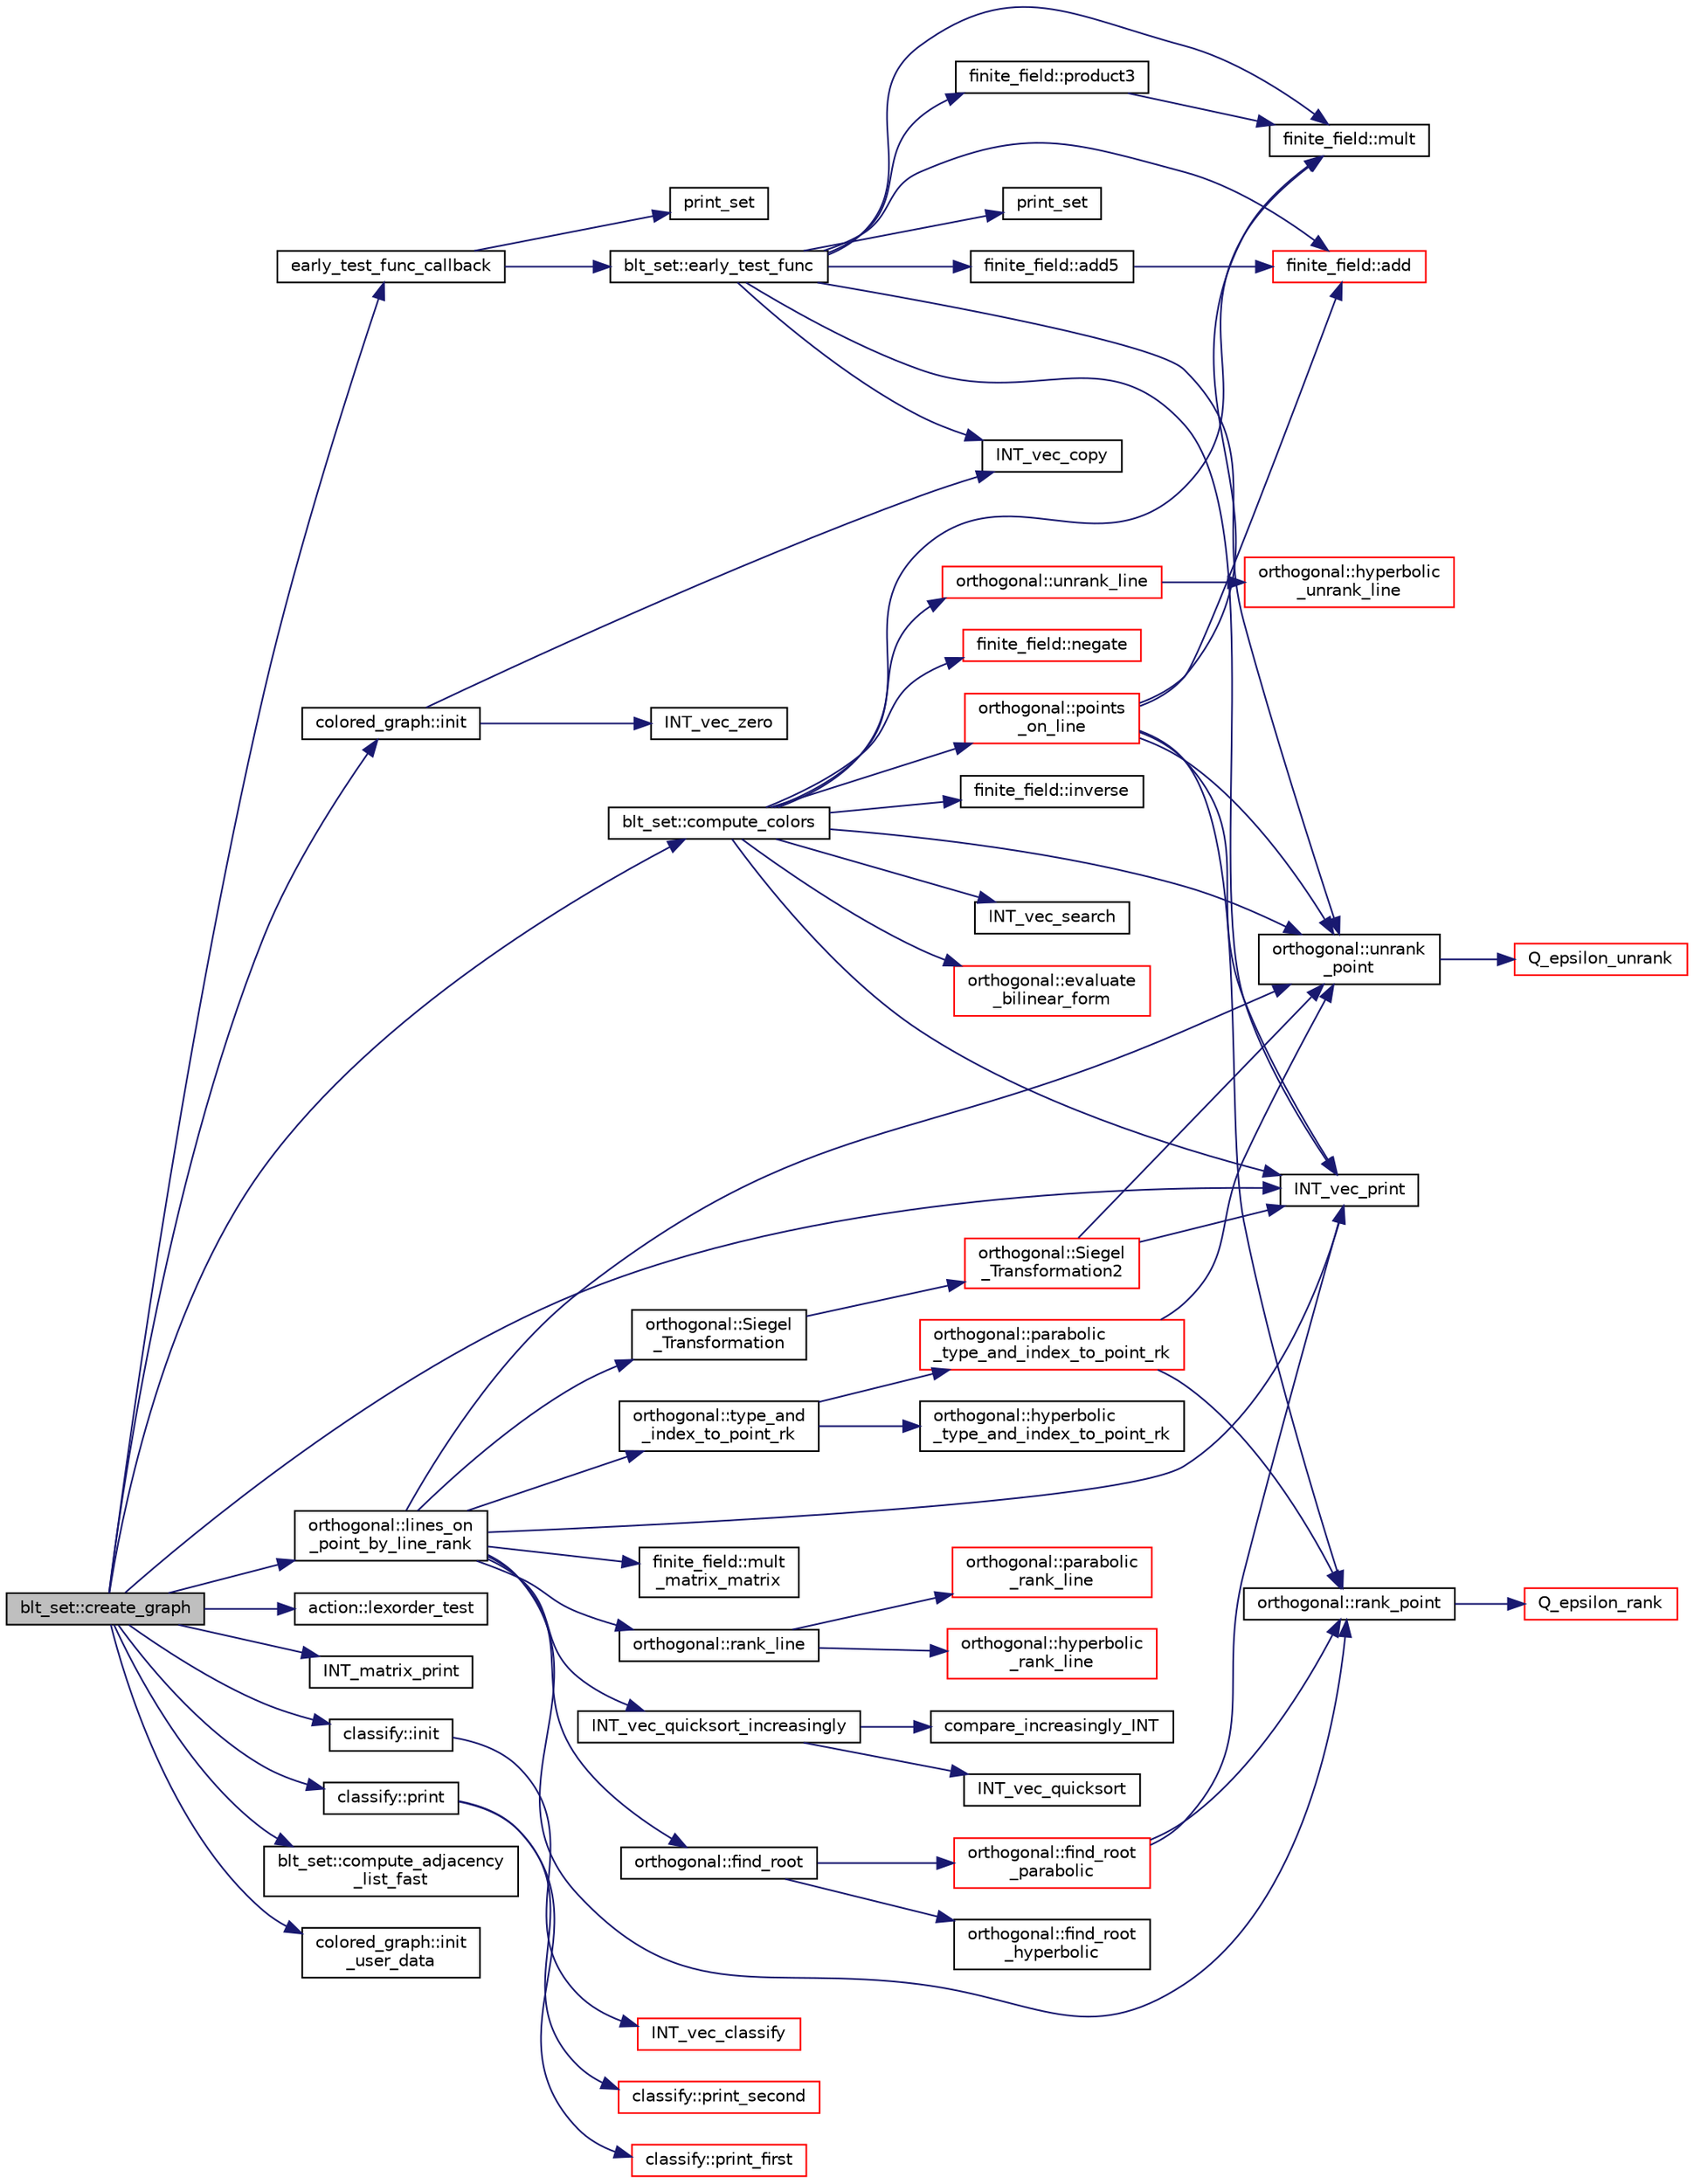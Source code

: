 digraph "blt_set::create_graph"
{
  edge [fontname="Helvetica",fontsize="10",labelfontname="Helvetica",labelfontsize="10"];
  node [fontname="Helvetica",fontsize="10",shape=record];
  rankdir="LR";
  Node247 [label="blt_set::create_graph",height=0.2,width=0.4,color="black", fillcolor="grey75", style="filled", fontcolor="black"];
  Node247 -> Node248 [color="midnightblue",fontsize="10",style="solid",fontname="Helvetica"];
  Node248 [label="early_test_func_callback",height=0.2,width=0.4,color="black", fillcolor="white", style="filled",URL="$d0/dd1/blt_8h.html#ac5b3d559ae4a7f04c7623f93300574ea"];
  Node248 -> Node249 [color="midnightblue",fontsize="10",style="solid",fontname="Helvetica"];
  Node249 [label="print_set",height=0.2,width=0.4,color="black", fillcolor="white", style="filled",URL="$d1/d45/blt__set2_8_c.html#a8c1a5fc71aea7ff31d181f0103196a24"];
  Node248 -> Node250 [color="midnightblue",fontsize="10",style="solid",fontname="Helvetica"];
  Node250 [label="blt_set::early_test_func",height=0.2,width=0.4,color="black", fillcolor="white", style="filled",URL="$d1/d3d/classblt__set.html#ae13ce00db0bbbf0a157ee02a3aaea3c7"];
  Node250 -> Node251 [color="midnightblue",fontsize="10",style="solid",fontname="Helvetica"];
  Node251 [label="print_set",height=0.2,width=0.4,color="black", fillcolor="white", style="filled",URL="$d0/dd1/blt_8h.html#a8c1a5fc71aea7ff31d181f0103196a24"];
  Node250 -> Node252 [color="midnightblue",fontsize="10",style="solid",fontname="Helvetica"];
  Node252 [label="INT_vec_print",height=0.2,width=0.4,color="black", fillcolor="white", style="filled",URL="$df/dbf/sajeeb_8_c.html#a79a5901af0b47dd0d694109543c027fe"];
  Node250 -> Node253 [color="midnightblue",fontsize="10",style="solid",fontname="Helvetica"];
  Node253 [label="orthogonal::unrank\l_point",height=0.2,width=0.4,color="black", fillcolor="white", style="filled",URL="$d7/daa/classorthogonal.html#ab655117100f7c66c19817b84ac5ac0a0"];
  Node253 -> Node254 [color="midnightblue",fontsize="10",style="solid",fontname="Helvetica"];
  Node254 [label="Q_epsilon_unrank",height=0.2,width=0.4,color="red", fillcolor="white", style="filled",URL="$d4/d67/geometry_8h.html#af162c4d30d4a6528299e37551c353e7b"];
  Node250 -> Node275 [color="midnightblue",fontsize="10",style="solid",fontname="Helvetica"];
  Node275 [label="finite_field::add",height=0.2,width=0.4,color="red", fillcolor="white", style="filled",URL="$df/d5a/classfinite__field.html#a8f12328a27500f3c7be0c849ebbc9d14"];
  Node250 -> Node278 [color="midnightblue",fontsize="10",style="solid",fontname="Helvetica"];
  Node278 [label="INT_vec_copy",height=0.2,width=0.4,color="black", fillcolor="white", style="filled",URL="$df/dbf/sajeeb_8_c.html#ac2d875e27e009af6ec04d17254d11075"];
  Node250 -> Node279 [color="midnightblue",fontsize="10",style="solid",fontname="Helvetica"];
  Node279 [label="finite_field::mult",height=0.2,width=0.4,color="black", fillcolor="white", style="filled",URL="$df/d5a/classfinite__field.html#a24fb5917aa6d4d656fd855b7f44a13b0"];
  Node250 -> Node280 [color="midnightblue",fontsize="10",style="solid",fontname="Helvetica"];
  Node280 [label="finite_field::add5",height=0.2,width=0.4,color="black", fillcolor="white", style="filled",URL="$df/d5a/classfinite__field.html#a65a2509b29f168f5ef4290a551835f75"];
  Node280 -> Node275 [color="midnightblue",fontsize="10",style="solid",fontname="Helvetica"];
  Node250 -> Node281 [color="midnightblue",fontsize="10",style="solid",fontname="Helvetica"];
  Node281 [label="finite_field::product3",height=0.2,width=0.4,color="black", fillcolor="white", style="filled",URL="$df/d5a/classfinite__field.html#ada2d8411665cb720cf2bf78ba41a2f1d"];
  Node281 -> Node279 [color="midnightblue",fontsize="10",style="solid",fontname="Helvetica"];
  Node247 -> Node252 [color="midnightblue",fontsize="10",style="solid",fontname="Helvetica"];
  Node247 -> Node282 [color="midnightblue",fontsize="10",style="solid",fontname="Helvetica"];
  Node282 [label="action::lexorder_test",height=0.2,width=0.4,color="black", fillcolor="white", style="filled",URL="$d2/d86/classaction.html#a9ff38f81bf4d9e0d3dcb681eb8aa1998"];
  Node247 -> Node283 [color="midnightblue",fontsize="10",style="solid",fontname="Helvetica"];
  Node283 [label="orthogonal::lines_on\l_point_by_line_rank",height=0.2,width=0.4,color="black", fillcolor="white", style="filled",URL="$d7/daa/classorthogonal.html#adc21874b6da3cd3585c704994fb538aa"];
  Node283 -> Node284 [color="midnightblue",fontsize="10",style="solid",fontname="Helvetica"];
  Node284 [label="orthogonal::type_and\l_index_to_point_rk",height=0.2,width=0.4,color="black", fillcolor="white", style="filled",URL="$d7/daa/classorthogonal.html#a319ef460cdfe3247d336c3fb482901eb"];
  Node284 -> Node285 [color="midnightblue",fontsize="10",style="solid",fontname="Helvetica"];
  Node285 [label="orthogonal::hyperbolic\l_type_and_index_to_point_rk",height=0.2,width=0.4,color="black", fillcolor="white", style="filled",URL="$d7/daa/classorthogonal.html#af31cd843ff2e6eb4fe1ba9c49e62d1b8"];
  Node284 -> Node286 [color="midnightblue",fontsize="10",style="solid",fontname="Helvetica"];
  Node286 [label="orthogonal::parabolic\l_type_and_index_to_point_rk",height=0.2,width=0.4,color="red", fillcolor="white", style="filled",URL="$d7/daa/classorthogonal.html#a67c316cf01b382762e6ac372f522d106"];
  Node286 -> Node253 [color="midnightblue",fontsize="10",style="solid",fontname="Helvetica"];
  Node286 -> Node287 [color="midnightblue",fontsize="10",style="solid",fontname="Helvetica"];
  Node287 [label="orthogonal::rank_point",height=0.2,width=0.4,color="black", fillcolor="white", style="filled",URL="$d7/daa/classorthogonal.html#adb4f1528590a804b3c011a68c9ebf655"];
  Node287 -> Node288 [color="midnightblue",fontsize="10",style="solid",fontname="Helvetica"];
  Node288 [label="Q_epsilon_rank",height=0.2,width=0.4,color="red", fillcolor="white", style="filled",URL="$d4/d67/geometry_8h.html#a0949e1151174e2988aa697cb31942e97"];
  Node283 -> Node253 [color="midnightblue",fontsize="10",style="solid",fontname="Helvetica"];
  Node283 -> Node320 [color="midnightblue",fontsize="10",style="solid",fontname="Helvetica"];
  Node320 [label="orthogonal::find_root",height=0.2,width=0.4,color="black", fillcolor="white", style="filled",URL="$d7/daa/classorthogonal.html#a7cad6e763a1f49ab5e372a26f5cdf247"];
  Node320 -> Node321 [color="midnightblue",fontsize="10",style="solid",fontname="Helvetica"];
  Node321 [label="orthogonal::find_root\l_hyperbolic",height=0.2,width=0.4,color="black", fillcolor="white", style="filled",URL="$d7/daa/classorthogonal.html#a4cb66d7aec283cd032a99cb9b2b9992d"];
  Node320 -> Node322 [color="midnightblue",fontsize="10",style="solid",fontname="Helvetica"];
  Node322 [label="orthogonal::find_root\l_parabolic",height=0.2,width=0.4,color="red", fillcolor="white", style="filled",URL="$d7/daa/classorthogonal.html#a2e4453bb31692707f8a9e8b660b2e136"];
  Node322 -> Node252 [color="midnightblue",fontsize="10",style="solid",fontname="Helvetica"];
  Node322 -> Node287 [color="midnightblue",fontsize="10",style="solid",fontname="Helvetica"];
  Node283 -> Node325 [color="midnightblue",fontsize="10",style="solid",fontname="Helvetica"];
  Node325 [label="orthogonal::Siegel\l_Transformation",height=0.2,width=0.4,color="black", fillcolor="white", style="filled",URL="$d7/daa/classorthogonal.html#a27258e68c99323ac8de66fedbe565a3d"];
  Node325 -> Node326 [color="midnightblue",fontsize="10",style="solid",fontname="Helvetica"];
  Node326 [label="orthogonal::Siegel\l_Transformation2",height=0.2,width=0.4,color="red", fillcolor="white", style="filled",URL="$d7/daa/classorthogonal.html#aaf1945ebd71495f1b362e5091d4b30ec"];
  Node326 -> Node253 [color="midnightblue",fontsize="10",style="solid",fontname="Helvetica"];
  Node326 -> Node252 [color="midnightblue",fontsize="10",style="solid",fontname="Helvetica"];
  Node283 -> Node334 [color="midnightblue",fontsize="10",style="solid",fontname="Helvetica"];
  Node334 [label="finite_field::mult\l_matrix_matrix",height=0.2,width=0.4,color="black", fillcolor="white", style="filled",URL="$df/d5a/classfinite__field.html#a5e28706b815838d0ec34de1fa74bc3c4"];
  Node283 -> Node287 [color="midnightblue",fontsize="10",style="solid",fontname="Helvetica"];
  Node283 -> Node347 [color="midnightblue",fontsize="10",style="solid",fontname="Helvetica"];
  Node347 [label="orthogonal::rank_line",height=0.2,width=0.4,color="black", fillcolor="white", style="filled",URL="$d7/daa/classorthogonal.html#a5e1b5a3eb76840f425e71f25dabcd470"];
  Node347 -> Node348 [color="midnightblue",fontsize="10",style="solid",fontname="Helvetica"];
  Node348 [label="orthogonal::hyperbolic\l_rank_line",height=0.2,width=0.4,color="red", fillcolor="white", style="filled",URL="$d7/daa/classorthogonal.html#a2810f9a6851f445b03fdbfe2a888e9f5"];
  Node347 -> Node402 [color="midnightblue",fontsize="10",style="solid",fontname="Helvetica"];
  Node402 [label="orthogonal::parabolic\l_rank_line",height=0.2,width=0.4,color="red", fillcolor="white", style="filled",URL="$d7/daa/classorthogonal.html#a7df334ceca90bc5b90c56354dbaf45c9"];
  Node283 -> Node424 [color="midnightblue",fontsize="10",style="solid",fontname="Helvetica"];
  Node424 [label="INT_vec_quicksort_increasingly",height=0.2,width=0.4,color="black", fillcolor="white", style="filled",URL="$d5/de2/foundations_2data__structures_2data__structures_8h.html#a31ccee746bc644f58816c67bc3a0e237"];
  Node424 -> Node425 [color="midnightblue",fontsize="10",style="solid",fontname="Helvetica"];
  Node425 [label="INT_vec_quicksort",height=0.2,width=0.4,color="black", fillcolor="white", style="filled",URL="$d4/dd7/sorting_8_c.html#a06b413b423531ad098e9536031cc91ef"];
  Node424 -> Node426 [color="midnightblue",fontsize="10",style="solid",fontname="Helvetica"];
  Node426 [label="compare_increasingly_INT",height=0.2,width=0.4,color="black", fillcolor="white", style="filled",URL="$d4/dd7/sorting_8_c.html#aa182150f114c64f81fcefcbc6d292790"];
  Node283 -> Node252 [color="midnightblue",fontsize="10",style="solid",fontname="Helvetica"];
  Node247 -> Node427 [color="midnightblue",fontsize="10",style="solid",fontname="Helvetica"];
  Node427 [label="INT_matrix_print",height=0.2,width=0.4,color="black", fillcolor="white", style="filled",URL="$d5/db4/io__and__os_8h.html#afd4180a24bef3a2b584668a4eaf607ff"];
  Node247 -> Node428 [color="midnightblue",fontsize="10",style="solid",fontname="Helvetica"];
  Node428 [label="blt_set::compute_colors",height=0.2,width=0.4,color="black", fillcolor="white", style="filled",URL="$d1/d3d/classblt__set.html#a6629b3a1a50c0f2736034abaea6f7d63"];
  Node428 -> Node429 [color="midnightblue",fontsize="10",style="solid",fontname="Helvetica"];
  Node429 [label="orthogonal::unrank_line",height=0.2,width=0.4,color="red", fillcolor="white", style="filled",URL="$d7/daa/classorthogonal.html#a27fec576f6e11b80dd4503fa3cf7611e"];
  Node429 -> Node430 [color="midnightblue",fontsize="10",style="solid",fontname="Helvetica"];
  Node430 [label="orthogonal::hyperbolic\l_unrank_line",height=0.2,width=0.4,color="red", fillcolor="white", style="filled",URL="$d7/daa/classorthogonal.html#a94952194cdcc478feb676e97e2e272f2"];
  Node428 -> Node253 [color="midnightblue",fontsize="10",style="solid",fontname="Helvetica"];
  Node428 -> Node252 [color="midnightblue",fontsize="10",style="solid",fontname="Helvetica"];
  Node428 -> Node458 [color="midnightblue",fontsize="10",style="solid",fontname="Helvetica"];
  Node458 [label="orthogonal::points\l_on_line",height=0.2,width=0.4,color="red", fillcolor="white", style="filled",URL="$d7/daa/classorthogonal.html#afe1cc564902cc557d4d4d2ff85ee6839"];
  Node458 -> Node253 [color="midnightblue",fontsize="10",style="solid",fontname="Helvetica"];
  Node458 -> Node252 [color="midnightblue",fontsize="10",style="solid",fontname="Helvetica"];
  Node458 -> Node279 [color="midnightblue",fontsize="10",style="solid",fontname="Helvetica"];
  Node458 -> Node275 [color="midnightblue",fontsize="10",style="solid",fontname="Helvetica"];
  Node458 -> Node287 [color="midnightblue",fontsize="10",style="solid",fontname="Helvetica"];
  Node428 -> Node293 [color="midnightblue",fontsize="10",style="solid",fontname="Helvetica"];
  Node293 [label="INT_vec_search",height=0.2,width=0.4,color="black", fillcolor="white", style="filled",URL="$d5/de2/foundations_2data__structures_2data__structures_8h.html#ad103ef2316a1f671bdb68fd9cd9ba945"];
  Node428 -> Node329 [color="midnightblue",fontsize="10",style="solid",fontname="Helvetica"];
  Node329 [label="orthogonal::evaluate\l_bilinear_form",height=0.2,width=0.4,color="red", fillcolor="white", style="filled",URL="$d7/daa/classorthogonal.html#a1cb22ce04ab60e22852f610ec3fe5c98"];
  Node428 -> Node279 [color="midnightblue",fontsize="10",style="solid",fontname="Helvetica"];
  Node428 -> Node318 [color="midnightblue",fontsize="10",style="solid",fontname="Helvetica"];
  Node318 [label="finite_field::negate",height=0.2,width=0.4,color="red", fillcolor="white", style="filled",URL="$df/d5a/classfinite__field.html#aa9d798298f25d4a9262b5bc5f1733e31"];
  Node428 -> Node310 [color="midnightblue",fontsize="10",style="solid",fontname="Helvetica"];
  Node310 [label="finite_field::inverse",height=0.2,width=0.4,color="black", fillcolor="white", style="filled",URL="$df/d5a/classfinite__field.html#a69f2a12c01e70b7ce2d115c5221c9cdd"];
  Node247 -> Node460 [color="midnightblue",fontsize="10",style="solid",fontname="Helvetica"];
  Node460 [label="classify::init",height=0.2,width=0.4,color="black", fillcolor="white", style="filled",URL="$d9/d43/classclassify.html#afc24c64267d646d1f83ea39a7c66bde3"];
  Node460 -> Node461 [color="midnightblue",fontsize="10",style="solid",fontname="Helvetica"];
  Node461 [label="INT_vec_classify",height=0.2,width=0.4,color="red", fillcolor="white", style="filled",URL="$d5/de2/foundations_2data__structures_2data__structures_8h.html#ad4176bee048e4f036f8b9d6dd986e0f9"];
  Node247 -> Node473 [color="midnightblue",fontsize="10",style="solid",fontname="Helvetica"];
  Node473 [label="classify::print",height=0.2,width=0.4,color="black", fillcolor="white", style="filled",URL="$d9/d43/classclassify.html#a56d1941250d46f68a41566aac4331bc1"];
  Node473 -> Node474 [color="midnightblue",fontsize="10",style="solid",fontname="Helvetica"];
  Node474 [label="classify::print_second",height=0.2,width=0.4,color="red", fillcolor="white", style="filled",URL="$d9/d43/classclassify.html#aec34d8d2847195bb8439d726211fee00"];
  Node473 -> Node477 [color="midnightblue",fontsize="10",style="solid",fontname="Helvetica"];
  Node477 [label="classify::print_first",height=0.2,width=0.4,color="red", fillcolor="white", style="filled",URL="$d9/d43/classclassify.html#aaedd26ac3ddbd0099743eb4b47a8949e"];
  Node247 -> Node478 [color="midnightblue",fontsize="10",style="solid",fontname="Helvetica"];
  Node478 [label="blt_set::compute_adjacency\l_list_fast",height=0.2,width=0.4,color="black", fillcolor="white", style="filled",URL="$d1/d3d/classblt__set.html#a55487fb1d0a4af469511d2167a9baf37"];
  Node247 -> Node479 [color="midnightblue",fontsize="10",style="solid",fontname="Helvetica"];
  Node479 [label="colored_graph::init",height=0.2,width=0.4,color="black", fillcolor="white", style="filled",URL="$dc/de2/classcolored__graph.html#a4b917cdc9c6203a5a750c321e791bc7d"];
  Node479 -> Node278 [color="midnightblue",fontsize="10",style="solid",fontname="Helvetica"];
  Node479 -> Node480 [color="midnightblue",fontsize="10",style="solid",fontname="Helvetica"];
  Node480 [label="INT_vec_zero",height=0.2,width=0.4,color="black", fillcolor="white", style="filled",URL="$df/dbf/sajeeb_8_c.html#aa8c9c7977203577026080f546fe4980f"];
  Node247 -> Node481 [color="midnightblue",fontsize="10",style="solid",fontname="Helvetica"];
  Node481 [label="colored_graph::init\l_user_data",height=0.2,width=0.4,color="black", fillcolor="white", style="filled",URL="$dc/de2/classcolored__graph.html#a9b5e52110265b750e709d8b84ba03d8f"];
}

